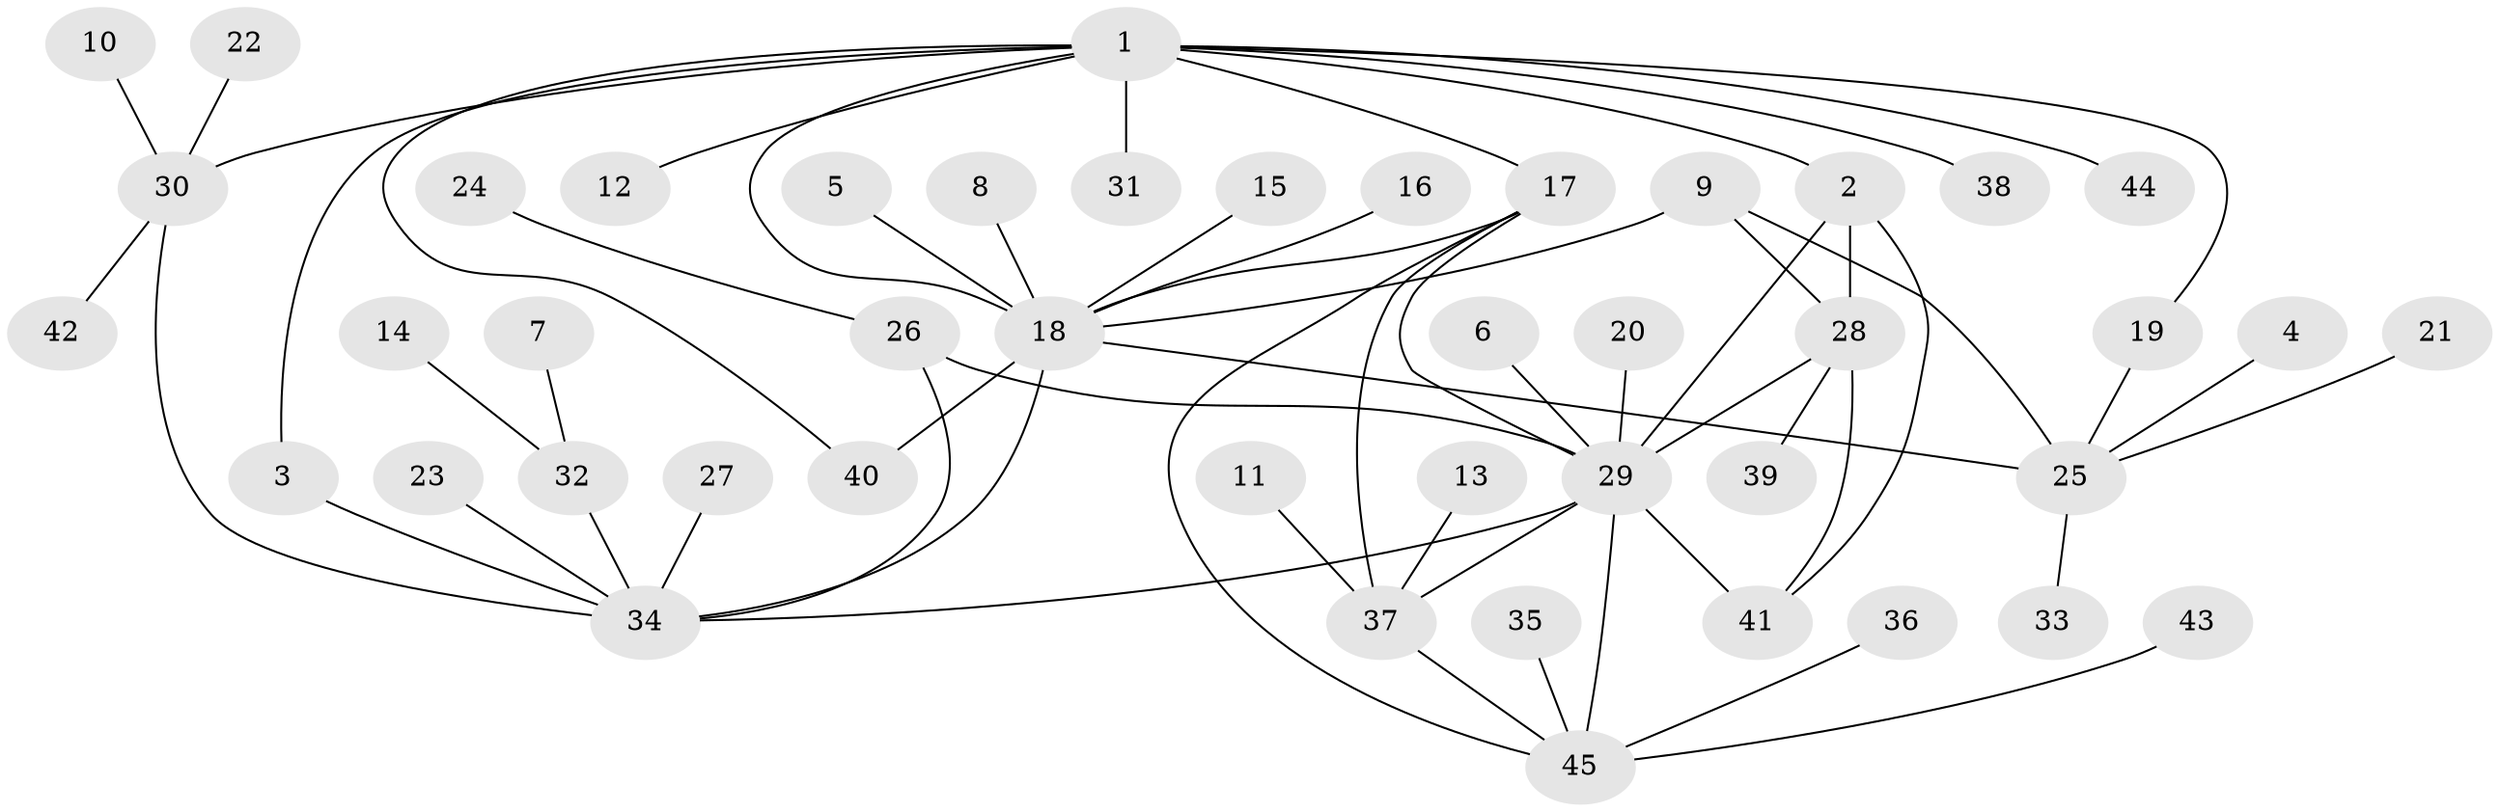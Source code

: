 // original degree distribution, {8: 0.033707865168539325, 4: 0.0449438202247191, 3: 0.033707865168539325, 10: 0.02247191011235955, 6: 0.033707865168539325, 5: 0.0449438202247191, 7: 0.0449438202247191, 9: 0.02247191011235955, 1: 0.5730337078651685, 2: 0.14606741573033707}
// Generated by graph-tools (version 1.1) at 2025/50/03/09/25 03:50:34]
// undirected, 45 vertices, 60 edges
graph export_dot {
graph [start="1"]
  node [color=gray90,style=filled];
  1;
  2;
  3;
  4;
  5;
  6;
  7;
  8;
  9;
  10;
  11;
  12;
  13;
  14;
  15;
  16;
  17;
  18;
  19;
  20;
  21;
  22;
  23;
  24;
  25;
  26;
  27;
  28;
  29;
  30;
  31;
  32;
  33;
  34;
  35;
  36;
  37;
  38;
  39;
  40;
  41;
  42;
  43;
  44;
  45;
  1 -- 2 [weight=1.0];
  1 -- 3 [weight=1.0];
  1 -- 12 [weight=1.0];
  1 -- 17 [weight=1.0];
  1 -- 18 [weight=1.0];
  1 -- 19 [weight=1.0];
  1 -- 30 [weight=1.0];
  1 -- 31 [weight=1.0];
  1 -- 38 [weight=1.0];
  1 -- 40 [weight=1.0];
  1 -- 44 [weight=1.0];
  2 -- 28 [weight=1.0];
  2 -- 29 [weight=1.0];
  2 -- 41 [weight=1.0];
  3 -- 34 [weight=3.0];
  4 -- 25 [weight=1.0];
  5 -- 18 [weight=1.0];
  6 -- 29 [weight=1.0];
  7 -- 32 [weight=1.0];
  8 -- 18 [weight=1.0];
  9 -- 18 [weight=2.0];
  9 -- 25 [weight=1.0];
  9 -- 28 [weight=1.0];
  10 -- 30 [weight=1.0];
  11 -- 37 [weight=1.0];
  13 -- 37 [weight=1.0];
  14 -- 32 [weight=1.0];
  15 -- 18 [weight=1.0];
  16 -- 18 [weight=1.0];
  17 -- 18 [weight=1.0];
  17 -- 29 [weight=1.0];
  17 -- 37 [weight=1.0];
  17 -- 45 [weight=1.0];
  18 -- 25 [weight=2.0];
  18 -- 34 [weight=2.0];
  18 -- 40 [weight=1.0];
  19 -- 25 [weight=1.0];
  20 -- 29 [weight=1.0];
  21 -- 25 [weight=1.0];
  22 -- 30 [weight=1.0];
  23 -- 34 [weight=1.0];
  24 -- 26 [weight=1.0];
  25 -- 33 [weight=1.0];
  26 -- 29 [weight=1.0];
  26 -- 34 [weight=1.0];
  27 -- 34 [weight=1.0];
  28 -- 29 [weight=1.0];
  28 -- 39 [weight=1.0];
  28 -- 41 [weight=1.0];
  29 -- 34 [weight=2.0];
  29 -- 37 [weight=1.0];
  29 -- 41 [weight=1.0];
  29 -- 45 [weight=1.0];
  30 -- 34 [weight=1.0];
  30 -- 42 [weight=1.0];
  32 -- 34 [weight=1.0];
  35 -- 45 [weight=1.0];
  36 -- 45 [weight=1.0];
  37 -- 45 [weight=1.0];
  43 -- 45 [weight=1.0];
}
